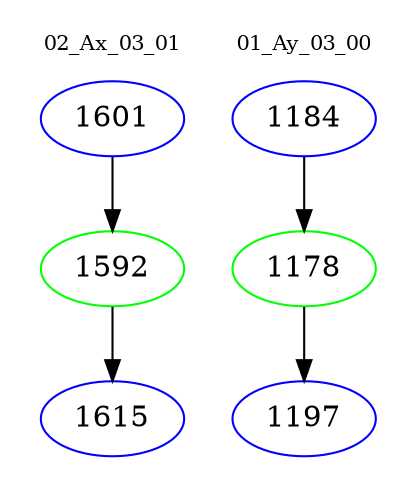 digraph{
subgraph cluster_0 {
color = white
label = "02_Ax_03_01";
fontsize=10;
T0_1601 [label="1601", color="blue"]
T0_1601 -> T0_1592 [color="black"]
T0_1592 [label="1592", color="green"]
T0_1592 -> T0_1615 [color="black"]
T0_1615 [label="1615", color="blue"]
}
subgraph cluster_1 {
color = white
label = "01_Ay_03_00";
fontsize=10;
T1_1184 [label="1184", color="blue"]
T1_1184 -> T1_1178 [color="black"]
T1_1178 [label="1178", color="green"]
T1_1178 -> T1_1197 [color="black"]
T1_1197 [label="1197", color="blue"]
}
}
